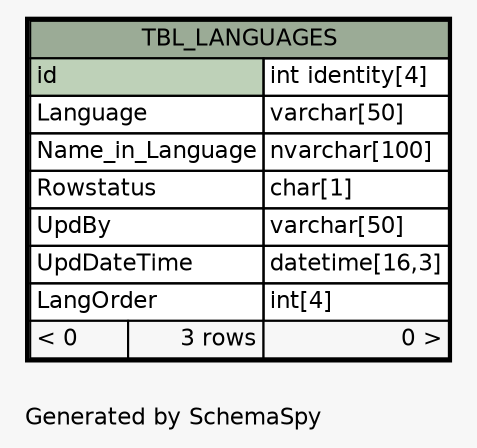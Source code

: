 // dot 2.38.0 on Windows 10 10.0
// SchemaSpy rev 590
digraph "oneDegreeRelationshipsDiagram" {
  graph [
    rankdir="RL"
    bgcolor="#f7f7f7"
    label="\nGenerated by SchemaSpy"
    labeljust="l"
    nodesep="0.18"
    ranksep="0.46"
    fontname="Helvetica"
    fontsize="11"
  ];
  node [
    fontname="Helvetica"
    fontsize="11"
    shape="plaintext"
  ];
  edge [
    arrowsize="0.8"
  ];
  "TBL_LANGUAGES" [
    label=<
    <TABLE BORDER="2" CELLBORDER="1" CELLSPACING="0" BGCOLOR="#ffffff">
      <TR><TD COLSPAN="3" BGCOLOR="#9bab96" ALIGN="CENTER">TBL_LANGUAGES</TD></TR>
      <TR><TD PORT="id" COLSPAN="2" BGCOLOR="#bed1b8" ALIGN="LEFT">id</TD><TD PORT="id.type" ALIGN="LEFT">int identity[4]</TD></TR>
      <TR><TD PORT="Language" COLSPAN="2" ALIGN="LEFT">Language</TD><TD PORT="Language.type" ALIGN="LEFT">varchar[50]</TD></TR>
      <TR><TD PORT="Name_in_Language" COLSPAN="2" ALIGN="LEFT">Name_in_Language</TD><TD PORT="Name_in_Language.type" ALIGN="LEFT">nvarchar[100]</TD></TR>
      <TR><TD PORT="Rowstatus" COLSPAN="2" ALIGN="LEFT">Rowstatus</TD><TD PORT="Rowstatus.type" ALIGN="LEFT">char[1]</TD></TR>
      <TR><TD PORT="UpdBy" COLSPAN="2" ALIGN="LEFT">UpdBy</TD><TD PORT="UpdBy.type" ALIGN="LEFT">varchar[50]</TD></TR>
      <TR><TD PORT="UpdDateTime" COLSPAN="2" ALIGN="LEFT">UpdDateTime</TD><TD PORT="UpdDateTime.type" ALIGN="LEFT">datetime[16,3]</TD></TR>
      <TR><TD PORT="LangOrder" COLSPAN="2" ALIGN="LEFT">LangOrder</TD><TD PORT="LangOrder.type" ALIGN="LEFT">int[4]</TD></TR>
      <TR><TD ALIGN="LEFT" BGCOLOR="#f7f7f7">&lt; 0</TD><TD ALIGN="RIGHT" BGCOLOR="#f7f7f7">3 rows</TD><TD ALIGN="RIGHT" BGCOLOR="#f7f7f7">0 &gt;</TD></TR>
    </TABLE>>
    URL="TBL_LANGUAGES.html"
    tooltip="TBL_LANGUAGES"
  ];
}
